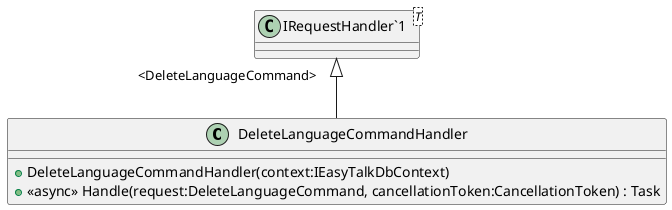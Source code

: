 @startuml
class DeleteLanguageCommandHandler {
    + DeleteLanguageCommandHandler(context:IEasyTalkDbContext)
    + <<async>> Handle(request:DeleteLanguageCommand, cancellationToken:CancellationToken) : Task
}
class "IRequestHandler`1"<T> {
}
"IRequestHandler`1" "<DeleteLanguageCommand>" <|-- DeleteLanguageCommandHandler
@enduml
